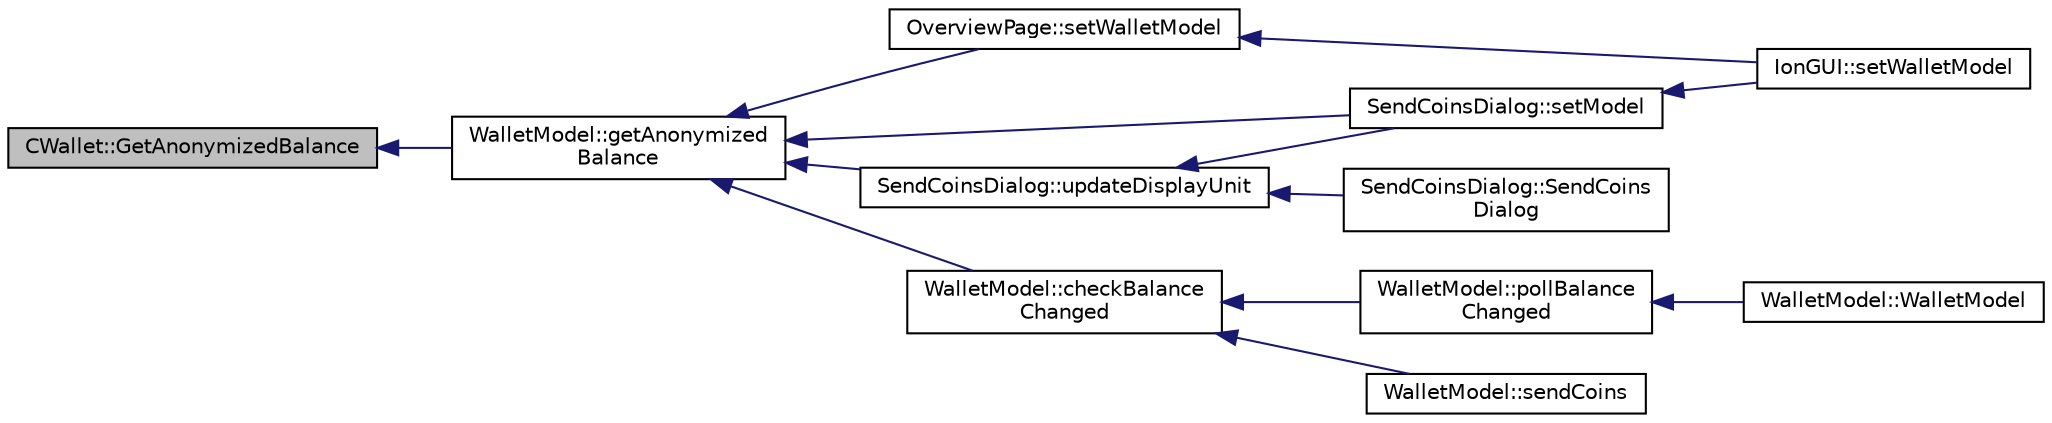 digraph "CWallet::GetAnonymizedBalance"
{
  edge [fontname="Helvetica",fontsize="10",labelfontname="Helvetica",labelfontsize="10"];
  node [fontname="Helvetica",fontsize="10",shape=record];
  rankdir="LR";
  Node481 [label="CWallet::GetAnonymizedBalance",height=0.2,width=0.4,color="black", fillcolor="grey75", style="filled", fontcolor="black"];
  Node481 -> Node482 [dir="back",color="midnightblue",fontsize="10",style="solid",fontname="Helvetica"];
  Node482 [label="WalletModel::getAnonymized\lBalance",height=0.2,width=0.4,color="black", fillcolor="white", style="filled",URL="$class_wallet_model.html#a3b4c7b849fca17bb1f8e315e23e68c7d"];
  Node482 -> Node483 [dir="back",color="midnightblue",fontsize="10",style="solid",fontname="Helvetica"];
  Node483 [label="OverviewPage::setWalletModel",height=0.2,width=0.4,color="black", fillcolor="white", style="filled",URL="$class_overview_page.html#a2ed52a3a87e9c74fee38fa873c9bc71f"];
  Node483 -> Node484 [dir="back",color="midnightblue",fontsize="10",style="solid",fontname="Helvetica"];
  Node484 [label="IonGUI::setWalletModel",height=0.2,width=0.4,color="black", fillcolor="white", style="filled",URL="$class_ion_g_u_i.html#a37f87db65498b036d387c705a749c45d",tooltip="Set the wallet model. "];
  Node482 -> Node485 [dir="back",color="midnightblue",fontsize="10",style="solid",fontname="Helvetica"];
  Node485 [label="SendCoinsDialog::setModel",height=0.2,width=0.4,color="black", fillcolor="white", style="filled",URL="$class_send_coins_dialog.html#a73a6c1b1850a334ee652ac167713a2aa"];
  Node485 -> Node484 [dir="back",color="midnightblue",fontsize="10",style="solid",fontname="Helvetica"];
  Node482 -> Node486 [dir="back",color="midnightblue",fontsize="10",style="solid",fontname="Helvetica"];
  Node486 [label="SendCoinsDialog::updateDisplayUnit",height=0.2,width=0.4,color="black", fillcolor="white", style="filled",URL="$class_send_coins_dialog.html#a74815ad8502b126200b6fd2e59e9f042"];
  Node486 -> Node487 [dir="back",color="midnightblue",fontsize="10",style="solid",fontname="Helvetica"];
  Node487 [label="SendCoinsDialog::SendCoins\lDialog",height=0.2,width=0.4,color="black", fillcolor="white", style="filled",URL="$class_send_coins_dialog.html#a0df5bc29d1df68eda44826651afc595f"];
  Node486 -> Node485 [dir="back",color="midnightblue",fontsize="10",style="solid",fontname="Helvetica"];
  Node482 -> Node488 [dir="back",color="midnightblue",fontsize="10",style="solid",fontname="Helvetica"];
  Node488 [label="WalletModel::checkBalance\lChanged",height=0.2,width=0.4,color="black", fillcolor="white", style="filled",URL="$class_wallet_model.html#adcc4eb8cd71cb4de223621866bb7fb7d"];
  Node488 -> Node489 [dir="back",color="midnightblue",fontsize="10",style="solid",fontname="Helvetica"];
  Node489 [label="WalletModel::pollBalance\lChanged",height=0.2,width=0.4,color="black", fillcolor="white", style="filled",URL="$class_wallet_model.html#a51469b2d95cfd4bc0a14ee456fca7b95"];
  Node489 -> Node490 [dir="back",color="midnightblue",fontsize="10",style="solid",fontname="Helvetica"];
  Node490 [label="WalletModel::WalletModel",height=0.2,width=0.4,color="black", fillcolor="white", style="filled",URL="$class_wallet_model.html#af50d9654d2f20e4e4f0789dcb64ad6b1"];
  Node488 -> Node491 [dir="back",color="midnightblue",fontsize="10",style="solid",fontname="Helvetica"];
  Node491 [label="WalletModel::sendCoins",height=0.2,width=0.4,color="black", fillcolor="white", style="filled",URL="$class_wallet_model.html#a053fb3ff2b8b0347f83e6bb591126746"];
}
